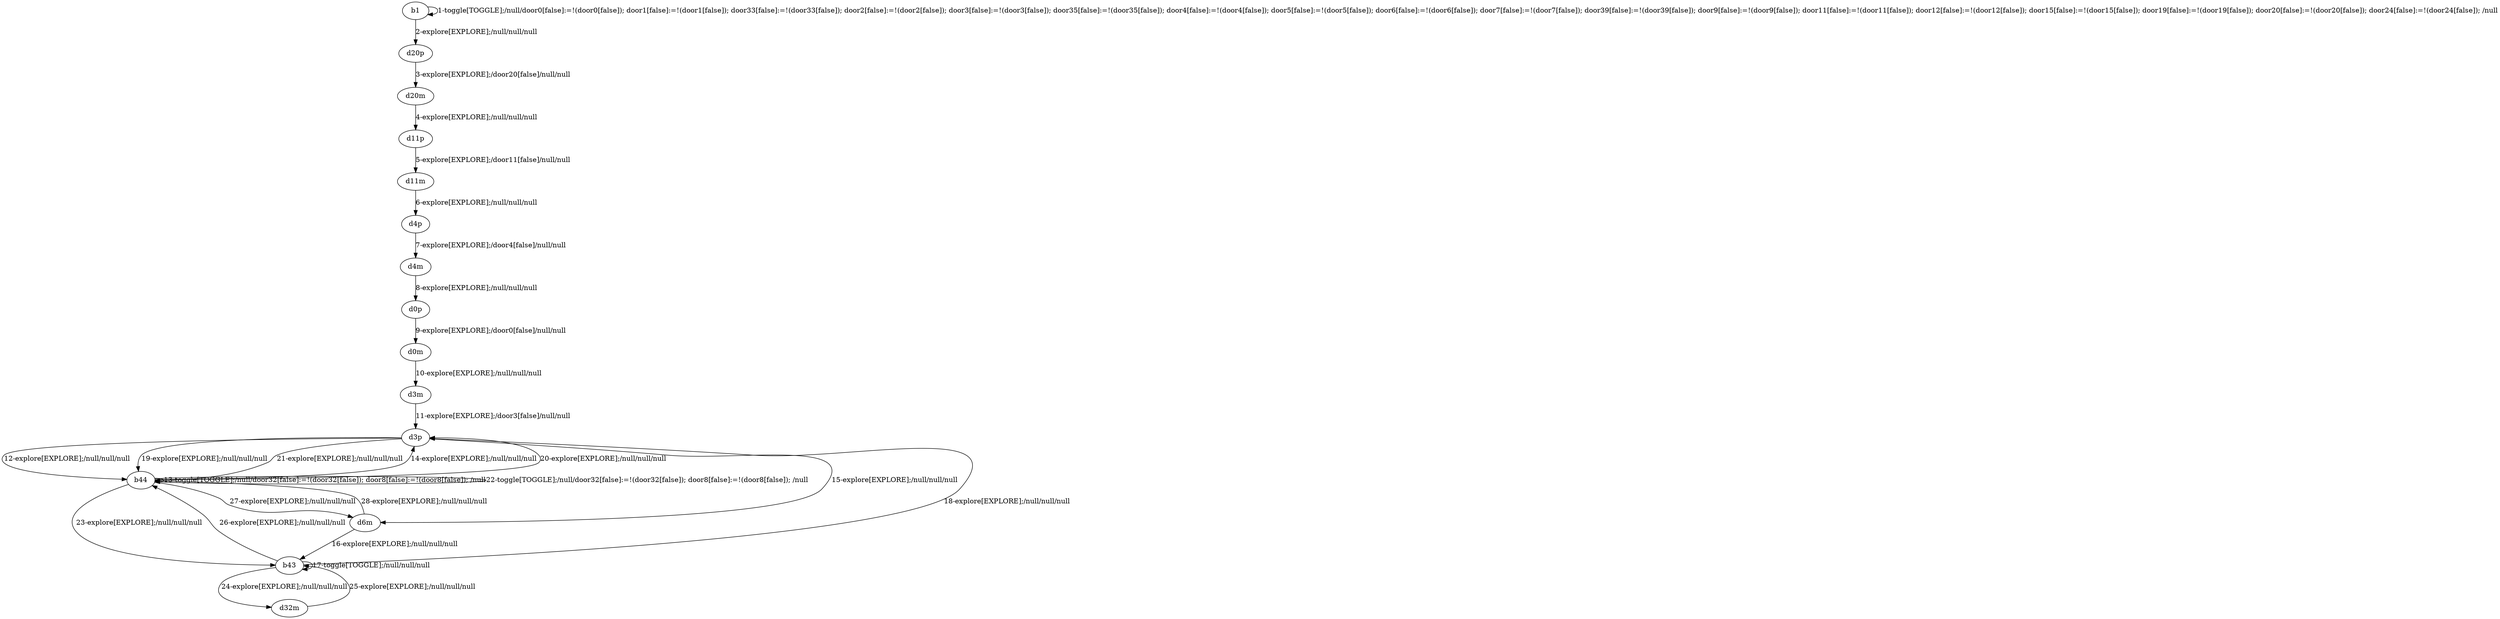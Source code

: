 # Total number of goals covered by this test: 1
# b44 --> d6m

digraph g {
"b1" -> "b1" [label = "1-toggle[TOGGLE];/null/door0[false]:=!(door0[false]); door1[false]:=!(door1[false]); door33[false]:=!(door33[false]); door2[false]:=!(door2[false]); door3[false]:=!(door3[false]); door35[false]:=!(door35[false]); door4[false]:=!(door4[false]); door5[false]:=!(door5[false]); door6[false]:=!(door6[false]); door7[false]:=!(door7[false]); door39[false]:=!(door39[false]); door9[false]:=!(door9[false]); door11[false]:=!(door11[false]); door12[false]:=!(door12[false]); door15[false]:=!(door15[false]); door19[false]:=!(door19[false]); door20[false]:=!(door20[false]); door24[false]:=!(door24[false]); /null"];
"b1" -> "d20p" [label = "2-explore[EXPLORE];/null/null/null"];
"d20p" -> "d20m" [label = "3-explore[EXPLORE];/door20[false]/null/null"];
"d20m" -> "d11p" [label = "4-explore[EXPLORE];/null/null/null"];
"d11p" -> "d11m" [label = "5-explore[EXPLORE];/door11[false]/null/null"];
"d11m" -> "d4p" [label = "6-explore[EXPLORE];/null/null/null"];
"d4p" -> "d4m" [label = "7-explore[EXPLORE];/door4[false]/null/null"];
"d4m" -> "d0p" [label = "8-explore[EXPLORE];/null/null/null"];
"d0p" -> "d0m" [label = "9-explore[EXPLORE];/door0[false]/null/null"];
"d0m" -> "d3m" [label = "10-explore[EXPLORE];/null/null/null"];
"d3m" -> "d3p" [label = "11-explore[EXPLORE];/door3[false]/null/null"];
"d3p" -> "b44" [label = "12-explore[EXPLORE];/null/null/null"];
"b44" -> "b44" [label = "13-toggle[TOGGLE];/null/door32[false]:=!(door32[false]); door8[false]:=!(door8[false]); /null"];
"b44" -> "d3p" [label = "14-explore[EXPLORE];/null/null/null"];
"d3p" -> "d6m" [label = "15-explore[EXPLORE];/null/null/null"];
"d6m" -> "b43" [label = "16-explore[EXPLORE];/null/null/null"];
"b43" -> "b43" [label = "17-toggle[TOGGLE];/null/null/null"];
"b43" -> "d3p" [label = "18-explore[EXPLORE];/null/null/null"];
"d3p" -> "b44" [label = "19-explore[EXPLORE];/null/null/null"];
"b44" -> "d3p" [label = "20-explore[EXPLORE];/null/null/null"];
"d3p" -> "b44" [label = "21-explore[EXPLORE];/null/null/null"];
"b44" -> "b44" [label = "22-toggle[TOGGLE];/null/door32[false]:=!(door32[false]); door8[false]:=!(door8[false]); /null"];
"b44" -> "b43" [label = "23-explore[EXPLORE];/null/null/null"];
"b43" -> "d32m" [label = "24-explore[EXPLORE];/null/null/null"];
"d32m" -> "b43" [label = "25-explore[EXPLORE];/null/null/null"];
"b43" -> "b44" [label = "26-explore[EXPLORE];/null/null/null"];
"b44" -> "d6m" [label = "27-explore[EXPLORE];/null/null/null"];
"d6m" -> "b44" [label = "28-explore[EXPLORE];/null/null/null"];
}